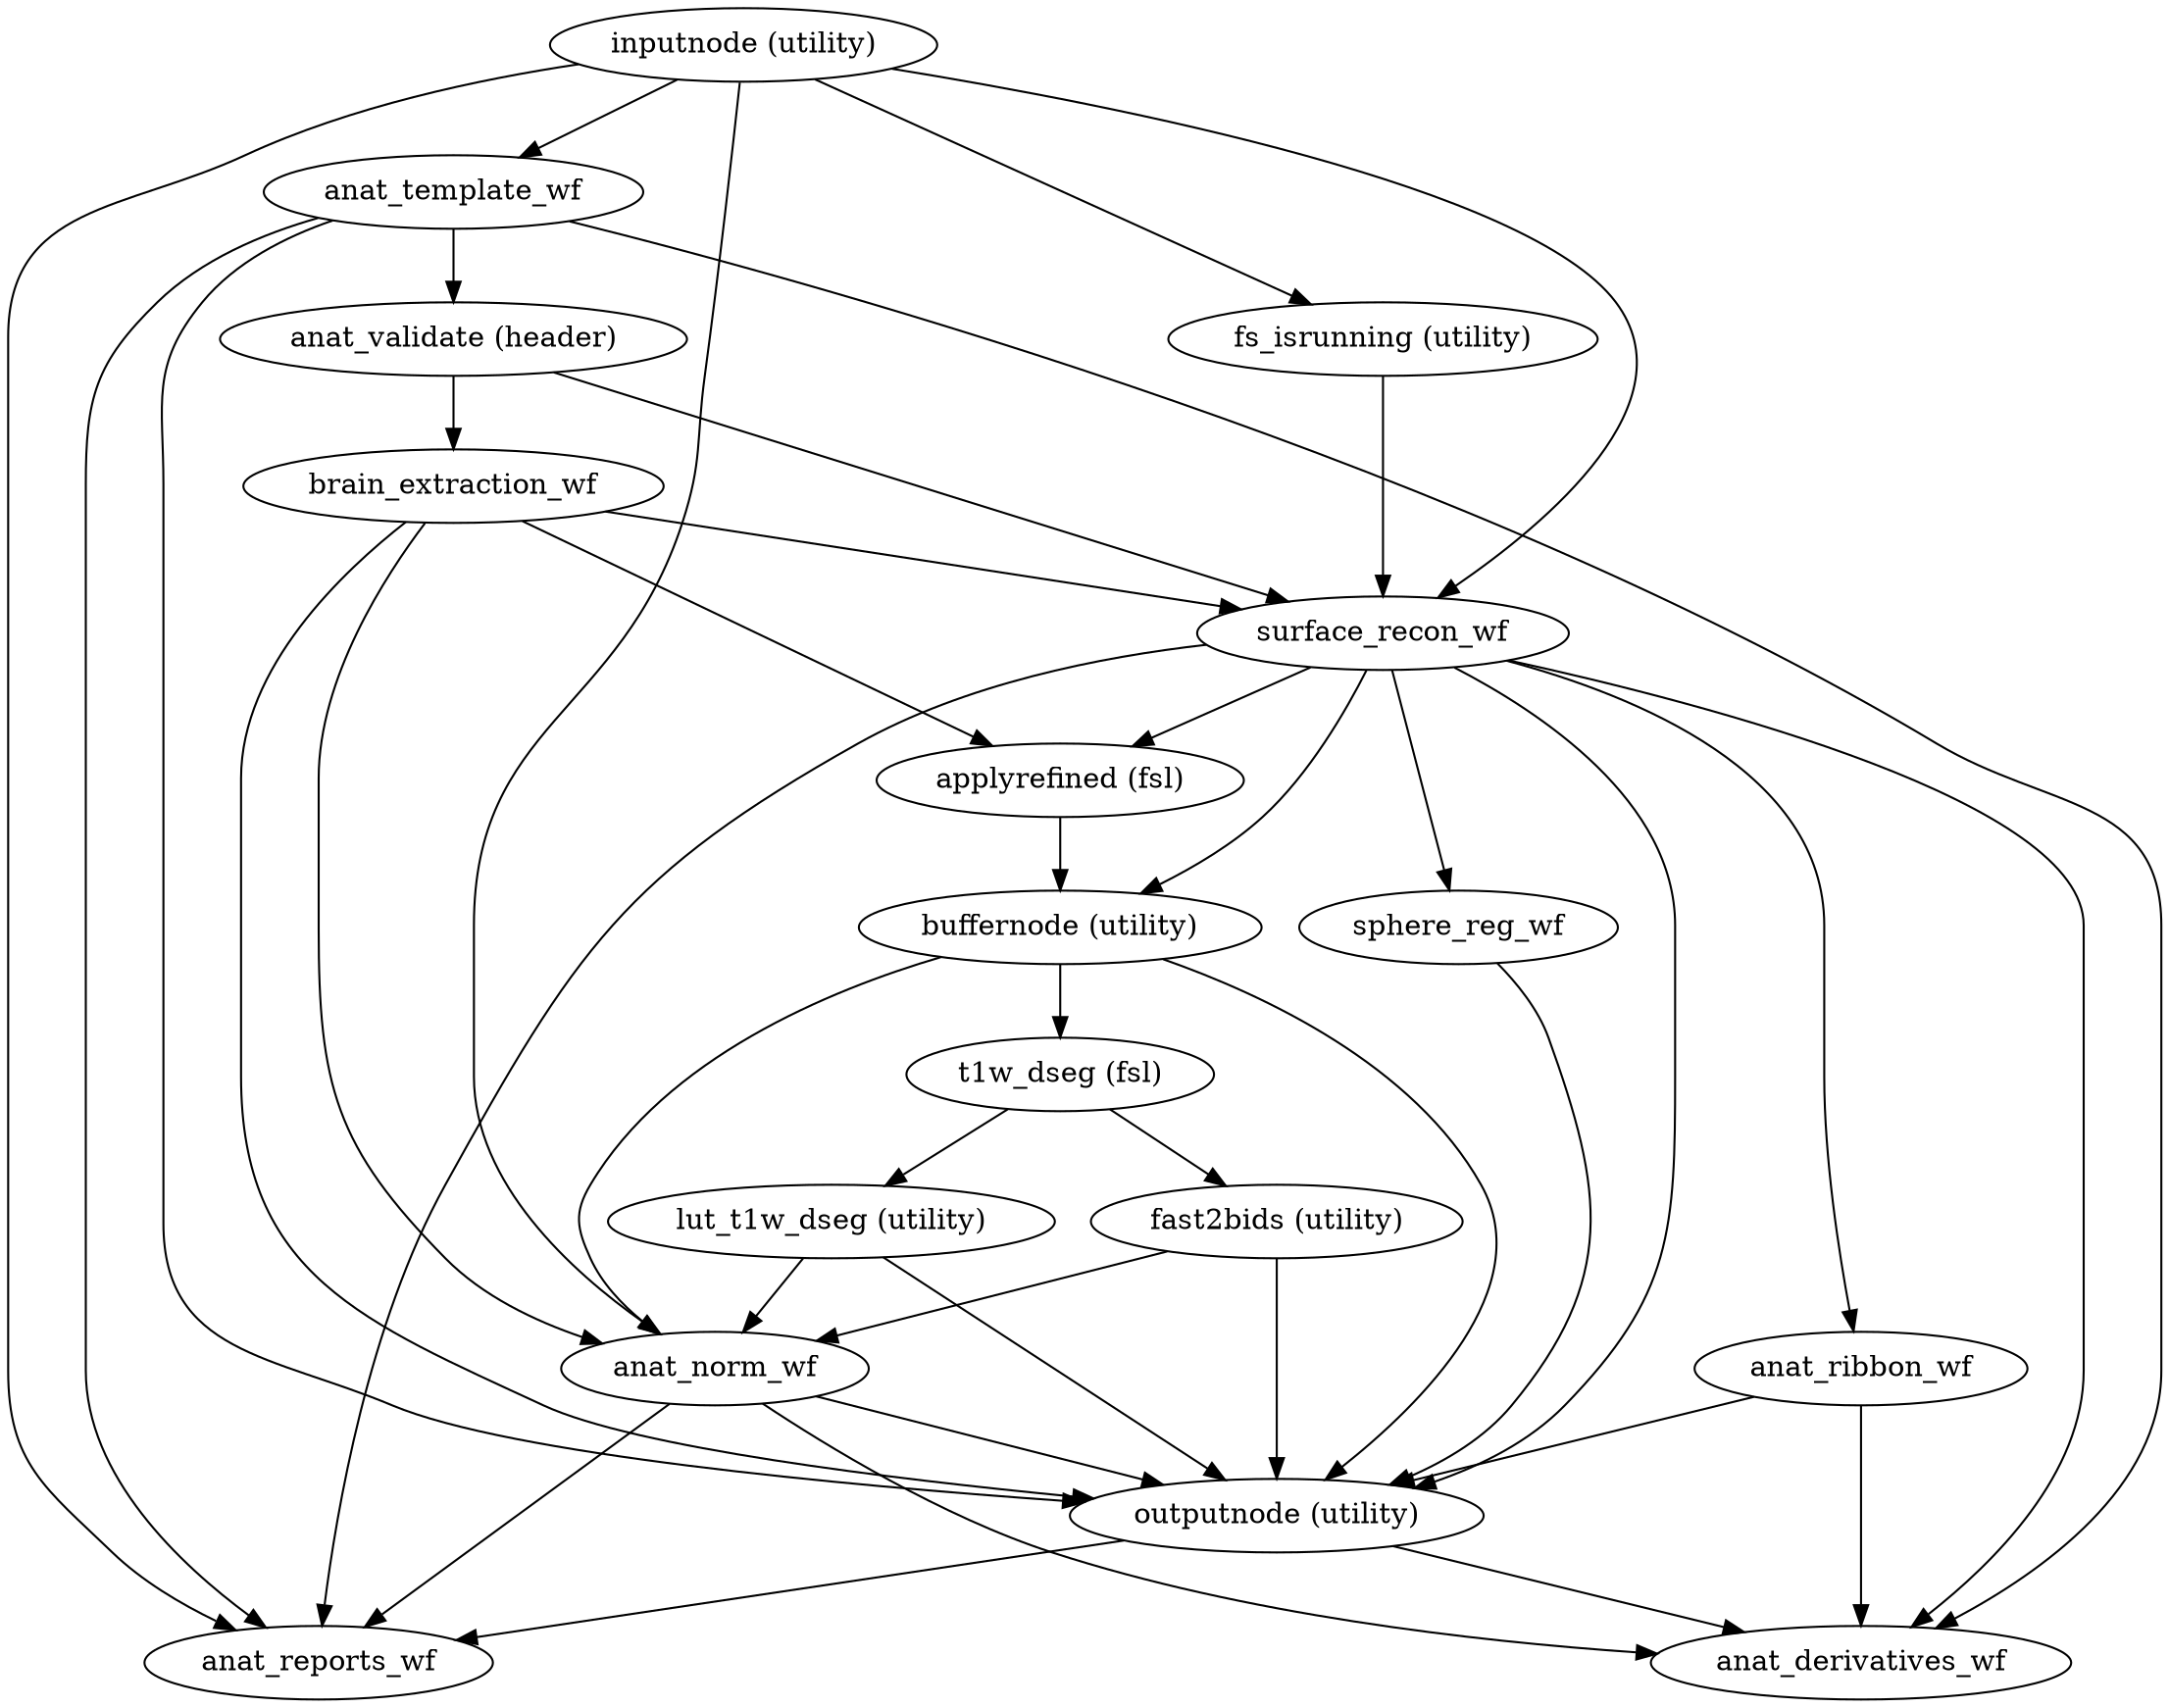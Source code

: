 strict digraph  {
"outputnode (utility)";
"anat_reports_wf";
"anat_derivatives_wf";
"inputnode (utility)";
"anat_template_wf";
"anat_norm_wf";
"fs_isrunning (utility)";
"surface_recon_wf";
"anat_validate (header)";
"brain_extraction_wf";
"applyrefined (fsl)";
"buffernode (utility)";
"t1w_dseg (fsl)";
"lut_t1w_dseg (utility)";
"fast2bids (utility)";
"anat_ribbon_wf";
"sphere_reg_wf";
"outputnode (utility)" -> "anat_reports_wf";
"outputnode (utility)" -> "anat_derivatives_wf";
"inputnode (utility)" -> "anat_template_wf";
"inputnode (utility)" -> "anat_norm_wf";
"inputnode (utility)" -> "anat_reports_wf";
"inputnode (utility)" -> "fs_isrunning (utility)";
"inputnode (utility)" -> "surface_recon_wf";
"anat_template_wf" -> "anat_validate (header)";
"anat_template_wf" -> "outputnode (utility)";
"anat_template_wf" -> "anat_reports_wf";
"anat_template_wf" -> "anat_derivatives_wf";
"anat_norm_wf" -> "outputnode (utility)";
"anat_norm_wf" -> "anat_reports_wf";
"anat_norm_wf" -> "anat_derivatives_wf";
"fs_isrunning (utility)" -> "surface_recon_wf";
"surface_recon_wf" -> "applyrefined (fsl)";
"surface_recon_wf" -> "outputnode (utility)";
"surface_recon_wf" -> "anat_ribbon_wf";
"surface_recon_wf" -> "sphere_reg_wf";
"surface_recon_wf" -> "buffernode (utility)";
"surface_recon_wf" -> "anat_reports_wf";
"surface_recon_wf" -> "anat_derivatives_wf";
"anat_validate (header)" -> "brain_extraction_wf";
"anat_validate (header)" -> "surface_recon_wf";
"brain_extraction_wf" -> "outputnode (utility)";
"brain_extraction_wf" -> "anat_norm_wf";
"brain_extraction_wf" -> "surface_recon_wf";
"brain_extraction_wf" -> "applyrefined (fsl)";
"applyrefined (fsl)" -> "buffernode (utility)";
"buffernode (utility)" -> "outputnode (utility)";
"buffernode (utility)" -> "anat_norm_wf";
"buffernode (utility)" -> "t1w_dseg (fsl)";
"t1w_dseg (fsl)" -> "lut_t1w_dseg (utility)";
"t1w_dseg (fsl)" -> "fast2bids (utility)";
"lut_t1w_dseg (utility)" -> "anat_norm_wf";
"lut_t1w_dseg (utility)" -> "outputnode (utility)";
"fast2bids (utility)" -> "anat_norm_wf";
"fast2bids (utility)" -> "outputnode (utility)";
"anat_ribbon_wf" -> "outputnode (utility)";
"anat_ribbon_wf" -> "anat_derivatives_wf";
"sphere_reg_wf" -> "outputnode (utility)";
}
